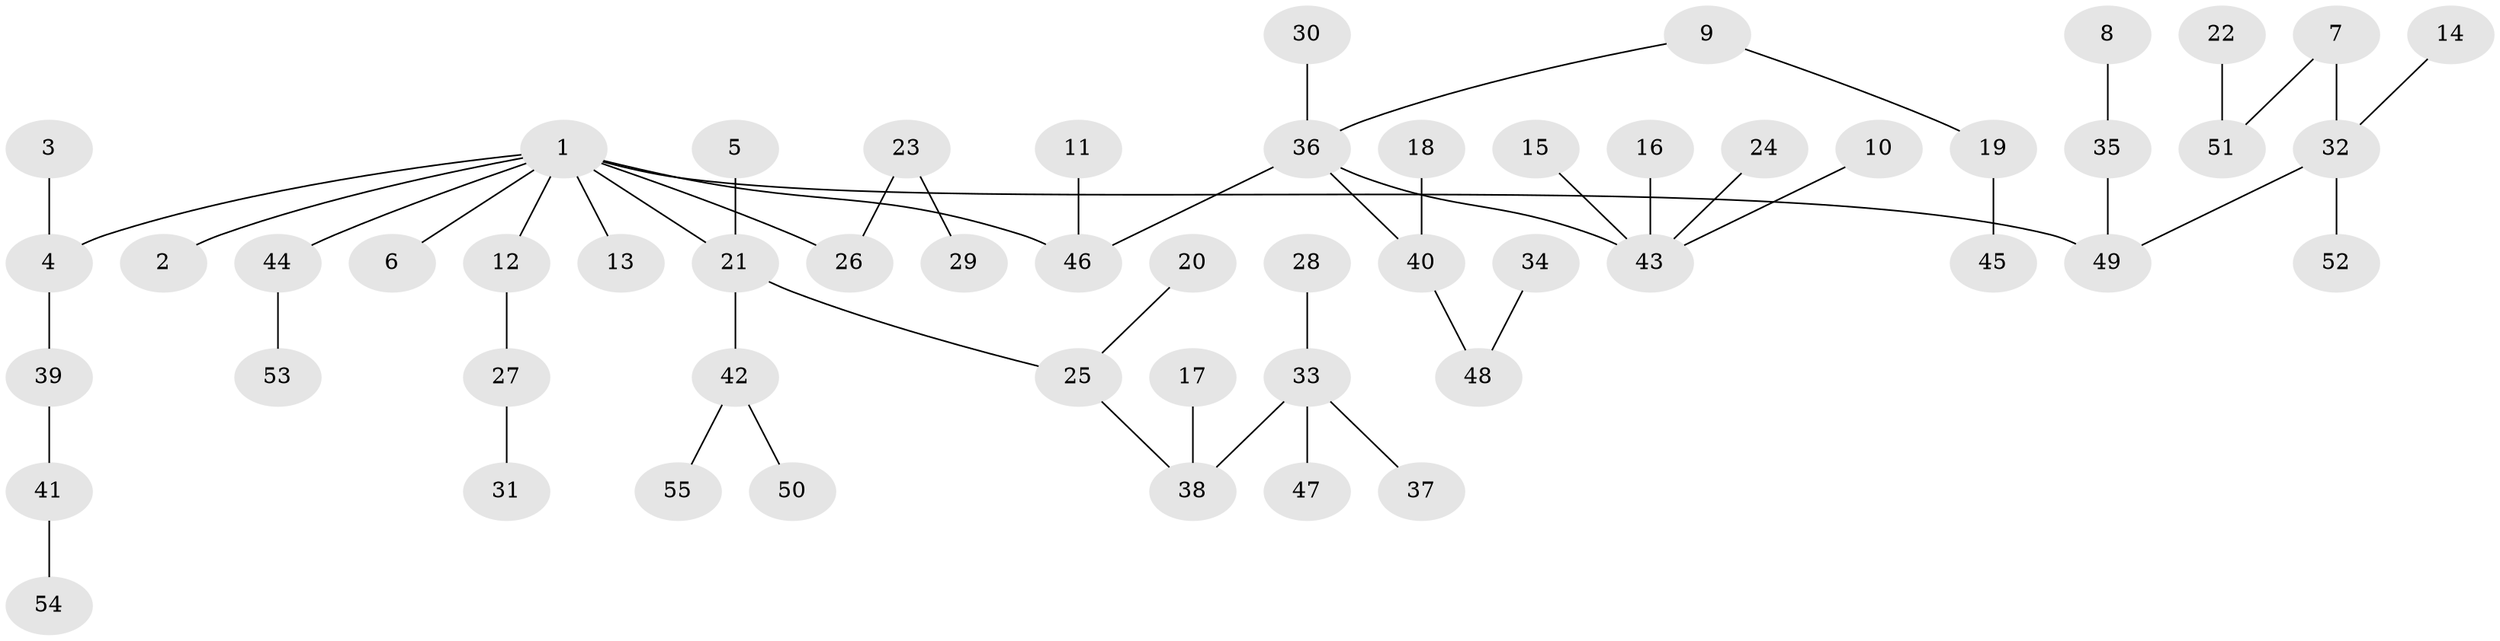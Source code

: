 // original degree distribution, {4: 0.11009174311926606, 5: 0.03669724770642202, 3: 0.13761467889908258, 1: 0.48623853211009177, 2: 0.22935779816513763}
// Generated by graph-tools (version 1.1) at 2025/26/03/09/25 03:26:22]
// undirected, 55 vertices, 54 edges
graph export_dot {
graph [start="1"]
  node [color=gray90,style=filled];
  1;
  2;
  3;
  4;
  5;
  6;
  7;
  8;
  9;
  10;
  11;
  12;
  13;
  14;
  15;
  16;
  17;
  18;
  19;
  20;
  21;
  22;
  23;
  24;
  25;
  26;
  27;
  28;
  29;
  30;
  31;
  32;
  33;
  34;
  35;
  36;
  37;
  38;
  39;
  40;
  41;
  42;
  43;
  44;
  45;
  46;
  47;
  48;
  49;
  50;
  51;
  52;
  53;
  54;
  55;
  1 -- 2 [weight=1.0];
  1 -- 4 [weight=1.0];
  1 -- 6 [weight=1.0];
  1 -- 12 [weight=1.0];
  1 -- 13 [weight=1.0];
  1 -- 21 [weight=1.0];
  1 -- 26 [weight=1.0];
  1 -- 44 [weight=1.0];
  1 -- 46 [weight=1.0];
  1 -- 49 [weight=1.0];
  3 -- 4 [weight=1.0];
  4 -- 39 [weight=1.0];
  5 -- 21 [weight=1.0];
  7 -- 32 [weight=1.0];
  7 -- 51 [weight=1.0];
  8 -- 35 [weight=1.0];
  9 -- 19 [weight=1.0];
  9 -- 36 [weight=1.0];
  10 -- 43 [weight=1.0];
  11 -- 46 [weight=1.0];
  12 -- 27 [weight=1.0];
  14 -- 32 [weight=1.0];
  15 -- 43 [weight=1.0];
  16 -- 43 [weight=1.0];
  17 -- 38 [weight=1.0];
  18 -- 40 [weight=1.0];
  19 -- 45 [weight=1.0];
  20 -- 25 [weight=1.0];
  21 -- 25 [weight=1.0];
  21 -- 42 [weight=1.0];
  22 -- 51 [weight=1.0];
  23 -- 26 [weight=1.0];
  23 -- 29 [weight=1.0];
  24 -- 43 [weight=1.0];
  25 -- 38 [weight=1.0];
  27 -- 31 [weight=1.0];
  28 -- 33 [weight=1.0];
  30 -- 36 [weight=1.0];
  32 -- 49 [weight=1.0];
  32 -- 52 [weight=1.0];
  33 -- 37 [weight=1.0];
  33 -- 38 [weight=1.0];
  33 -- 47 [weight=1.0];
  34 -- 48 [weight=1.0];
  35 -- 49 [weight=1.0];
  36 -- 40 [weight=1.0];
  36 -- 43 [weight=1.0];
  36 -- 46 [weight=1.0];
  39 -- 41 [weight=1.0];
  40 -- 48 [weight=1.0];
  41 -- 54 [weight=1.0];
  42 -- 50 [weight=1.0];
  42 -- 55 [weight=1.0];
  44 -- 53 [weight=1.0];
}
